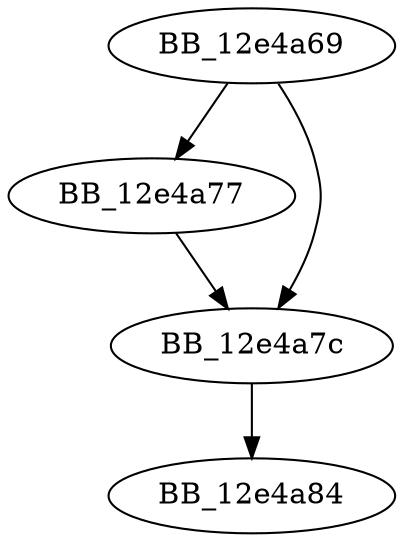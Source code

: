DiGraph _fast_error_exit{
BB_12e4a69->BB_12e4a77
BB_12e4a69->BB_12e4a7c
BB_12e4a77->BB_12e4a7c
BB_12e4a7c->BB_12e4a84
}
